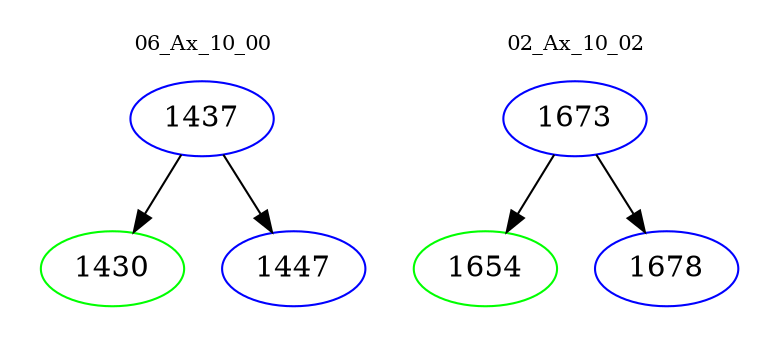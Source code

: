 digraph{
subgraph cluster_0 {
color = white
label = "06_Ax_10_00";
fontsize=10;
T0_1437 [label="1437", color="blue"]
T0_1437 -> T0_1430 [color="black"]
T0_1430 [label="1430", color="green"]
T0_1437 -> T0_1447 [color="black"]
T0_1447 [label="1447", color="blue"]
}
subgraph cluster_1 {
color = white
label = "02_Ax_10_02";
fontsize=10;
T1_1673 [label="1673", color="blue"]
T1_1673 -> T1_1654 [color="black"]
T1_1654 [label="1654", color="green"]
T1_1673 -> T1_1678 [color="black"]
T1_1678 [label="1678", color="blue"]
}
}
